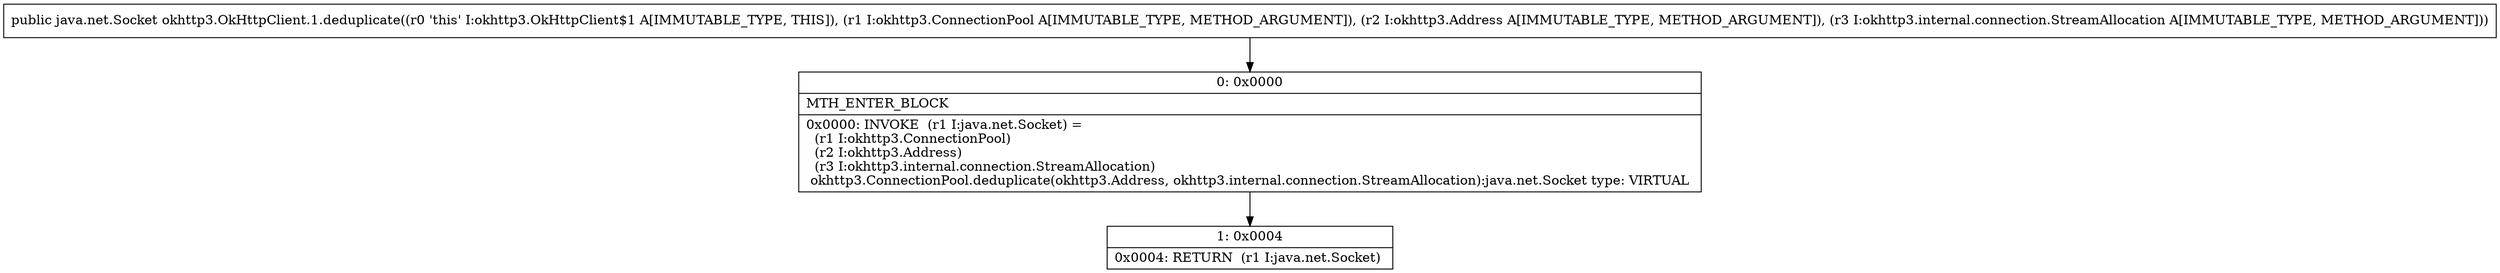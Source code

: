 digraph "CFG forokhttp3.OkHttpClient.1.deduplicate(Lokhttp3\/ConnectionPool;Lokhttp3\/Address;Lokhttp3\/internal\/connection\/StreamAllocation;)Ljava\/net\/Socket;" {
Node_0 [shape=record,label="{0\:\ 0x0000|MTH_ENTER_BLOCK\l|0x0000: INVOKE  (r1 I:java.net.Socket) = \l  (r1 I:okhttp3.ConnectionPool)\l  (r2 I:okhttp3.Address)\l  (r3 I:okhttp3.internal.connection.StreamAllocation)\l okhttp3.ConnectionPool.deduplicate(okhttp3.Address, okhttp3.internal.connection.StreamAllocation):java.net.Socket type: VIRTUAL \l}"];
Node_1 [shape=record,label="{1\:\ 0x0004|0x0004: RETURN  (r1 I:java.net.Socket) \l}"];
MethodNode[shape=record,label="{public java.net.Socket okhttp3.OkHttpClient.1.deduplicate((r0 'this' I:okhttp3.OkHttpClient$1 A[IMMUTABLE_TYPE, THIS]), (r1 I:okhttp3.ConnectionPool A[IMMUTABLE_TYPE, METHOD_ARGUMENT]), (r2 I:okhttp3.Address A[IMMUTABLE_TYPE, METHOD_ARGUMENT]), (r3 I:okhttp3.internal.connection.StreamAllocation A[IMMUTABLE_TYPE, METHOD_ARGUMENT])) }"];
MethodNode -> Node_0;
Node_0 -> Node_1;
}

